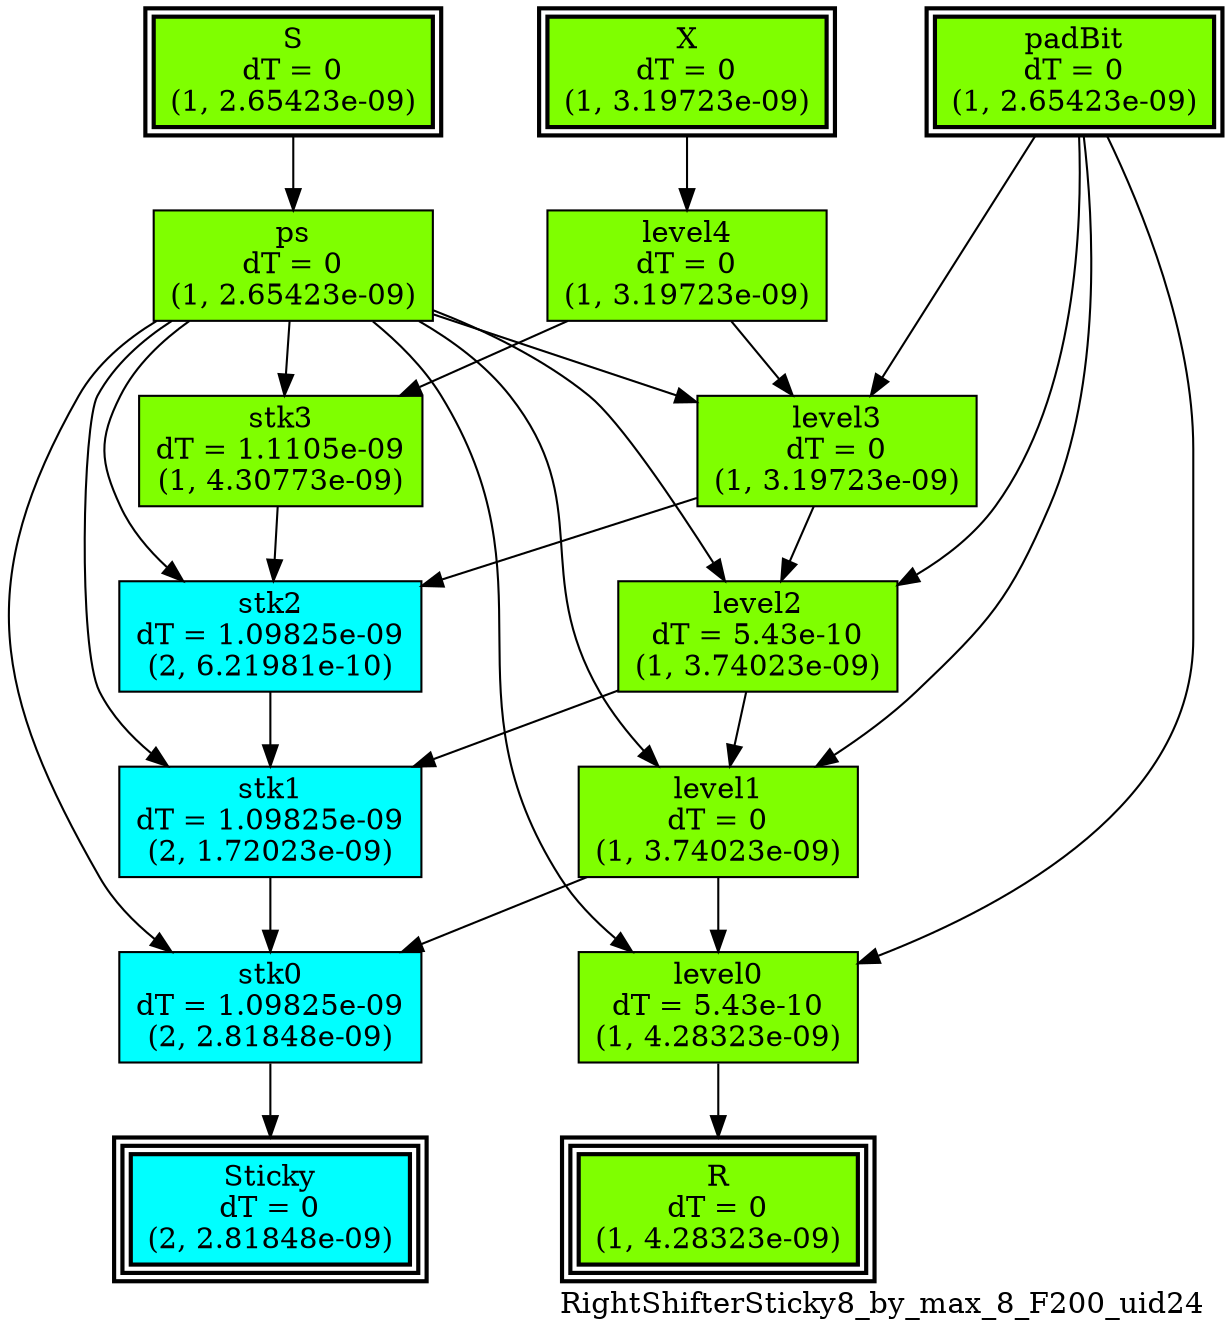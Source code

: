 digraph RightShifterSticky8_by_max_8_F200_uid24
{
	//graph drawing options
	label=RightShifterSticky8_by_max_8_F200_uid24;
	labelloc=bottom;
	labeljust=right;
	ratio=auto;
	nodesep=0.25;
	ranksep=0.5;

	//input/output signals of operator RightShifterSticky8_by_max_8_F200_uid24
	X__RightShifterSticky8_by_max_8_F200_uid24 [ label="X\ndT = 0\n(1, 3.19723e-09)", shape=box, color=black, style="bold, filled", fillcolor=chartreuse, peripheries=2 ];
	S__RightShifterSticky8_by_max_8_F200_uid24 [ label="S\ndT = 0\n(1, 2.65423e-09)", shape=box, color=black, style="bold, filled", fillcolor=chartreuse, peripheries=2 ];
	padBit__RightShifterSticky8_by_max_8_F200_uid24 [ label="padBit\ndT = 0\n(1, 2.65423e-09)", shape=box, color=black, style="bold, filled", fillcolor=chartreuse, peripheries=2 ];
	R__RightShifterSticky8_by_max_8_F200_uid24 [ label="R\ndT = 0\n(1, 4.28323e-09)", shape=box, color=black, style="bold, filled", fillcolor=chartreuse, peripheries=3 ];
	Sticky__RightShifterSticky8_by_max_8_F200_uid24 [ label="Sticky\ndT = 0\n(2, 2.81848e-09)", shape=box, color=black, style="bold, filled", fillcolor=cyan, peripheries=3 ];
	{rank=same X__RightShifterSticky8_by_max_8_F200_uid24, S__RightShifterSticky8_by_max_8_F200_uid24, padBit__RightShifterSticky8_by_max_8_F200_uid24};
	{rank=same R__RightShifterSticky8_by_max_8_F200_uid24, Sticky__RightShifterSticky8_by_max_8_F200_uid24};
	//internal signals of operator RightShifterSticky8_by_max_8_F200_uid24
	ps__RightShifterSticky8_by_max_8_F200_uid24 [ label="ps\ndT = 0\n(1, 2.65423e-09)", shape=box, color=black, style=filled, fillcolor=chartreuse, peripheries=1 ];
	level4__RightShifterSticky8_by_max_8_F200_uid24 [ label="level4\ndT = 0\n(1, 3.19723e-09)", shape=box, color=black, style=filled, fillcolor=chartreuse, peripheries=1 ];
	stk3__RightShifterSticky8_by_max_8_F200_uid24 [ label="stk3\ndT = 1.1105e-09\n(1, 4.30773e-09)", shape=box, color=black, style=filled, fillcolor=chartreuse, peripheries=1 ];
	level3__RightShifterSticky8_by_max_8_F200_uid24 [ label="level3\ndT = 0\n(1, 3.19723e-09)", shape=box, color=black, style=filled, fillcolor=chartreuse, peripheries=1 ];
	stk2__RightShifterSticky8_by_max_8_F200_uid24 [ label="stk2\ndT = 1.09825e-09\n(2, 6.21981e-10)", shape=box, color=black, style=filled, fillcolor=cyan, peripheries=1 ];
	level2__RightShifterSticky8_by_max_8_F200_uid24 [ label="level2\ndT = 5.43e-10\n(1, 3.74023e-09)", shape=box, color=black, style=filled, fillcolor=chartreuse, peripheries=1 ];
	stk1__RightShifterSticky8_by_max_8_F200_uid24 [ label="stk1\ndT = 1.09825e-09\n(2, 1.72023e-09)", shape=box, color=black, style=filled, fillcolor=cyan, peripheries=1 ];
	level1__RightShifterSticky8_by_max_8_F200_uid24 [ label="level1\ndT = 0\n(1, 3.74023e-09)", shape=box, color=black, style=filled, fillcolor=chartreuse, peripheries=1 ];
	stk0__RightShifterSticky8_by_max_8_F200_uid24 [ label="stk0\ndT = 1.09825e-09\n(2, 2.81848e-09)", shape=box, color=black, style=filled, fillcolor=cyan, peripheries=1 ];
	level0__RightShifterSticky8_by_max_8_F200_uid24 [ label="level0\ndT = 5.43e-10\n(1, 4.28323e-09)", shape=box, color=black, style=filled, fillcolor=chartreuse, peripheries=1 ];

	//subcomponents of operator RightShifterSticky8_by_max_8_F200_uid24

	//input and internal signal connections of operator RightShifterSticky8_by_max_8_F200_uid24
	X__RightShifterSticky8_by_max_8_F200_uid24 -> level4__RightShifterSticky8_by_max_8_F200_uid24 [ arrowhead=normal, arrowsize=1.0, arrowtail=normal, color=black, dir=forward  ];
	S__RightShifterSticky8_by_max_8_F200_uid24 -> ps__RightShifterSticky8_by_max_8_F200_uid24 [ arrowhead=normal, arrowsize=1.0, arrowtail=normal, color=black, dir=forward  ];
	padBit__RightShifterSticky8_by_max_8_F200_uid24 -> level3__RightShifterSticky8_by_max_8_F200_uid24 [ arrowhead=normal, arrowsize=1.0, arrowtail=normal, color=black, dir=forward  ];
	padBit__RightShifterSticky8_by_max_8_F200_uid24 -> level2__RightShifterSticky8_by_max_8_F200_uid24 [ arrowhead=normal, arrowsize=1.0, arrowtail=normal, color=black, dir=forward  ];
	padBit__RightShifterSticky8_by_max_8_F200_uid24 -> level1__RightShifterSticky8_by_max_8_F200_uid24 [ arrowhead=normal, arrowsize=1.0, arrowtail=normal, color=black, dir=forward  ];
	padBit__RightShifterSticky8_by_max_8_F200_uid24 -> level0__RightShifterSticky8_by_max_8_F200_uid24 [ arrowhead=normal, arrowsize=1.0, arrowtail=normal, color=black, dir=forward  ];
	ps__RightShifterSticky8_by_max_8_F200_uid24 -> stk3__RightShifterSticky8_by_max_8_F200_uid24 [ arrowhead=normal, arrowsize=1.0, arrowtail=normal, color=black, dir=forward  ];
	ps__RightShifterSticky8_by_max_8_F200_uid24 -> level3__RightShifterSticky8_by_max_8_F200_uid24 [ arrowhead=normal, arrowsize=1.0, arrowtail=normal, color=black, dir=forward  ];
	ps__RightShifterSticky8_by_max_8_F200_uid24 -> stk2__RightShifterSticky8_by_max_8_F200_uid24 [ arrowhead=normal, arrowsize=1.0, arrowtail=normal, color=black, dir=forward  ];
	ps__RightShifterSticky8_by_max_8_F200_uid24 -> level2__RightShifterSticky8_by_max_8_F200_uid24 [ arrowhead=normal, arrowsize=1.0, arrowtail=normal, color=black, dir=forward  ];
	ps__RightShifterSticky8_by_max_8_F200_uid24 -> stk1__RightShifterSticky8_by_max_8_F200_uid24 [ arrowhead=normal, arrowsize=1.0, arrowtail=normal, color=black, dir=forward  ];
	ps__RightShifterSticky8_by_max_8_F200_uid24 -> level1__RightShifterSticky8_by_max_8_F200_uid24 [ arrowhead=normal, arrowsize=1.0, arrowtail=normal, color=black, dir=forward  ];
	ps__RightShifterSticky8_by_max_8_F200_uid24 -> stk0__RightShifterSticky8_by_max_8_F200_uid24 [ arrowhead=normal, arrowsize=1.0, arrowtail=normal, color=black, dir=forward  ];
	ps__RightShifterSticky8_by_max_8_F200_uid24 -> level0__RightShifterSticky8_by_max_8_F200_uid24 [ arrowhead=normal, arrowsize=1.0, arrowtail=normal, color=black, dir=forward  ];
	level4__RightShifterSticky8_by_max_8_F200_uid24 -> stk3__RightShifterSticky8_by_max_8_F200_uid24 [ arrowhead=normal, arrowsize=1.0, arrowtail=normal, color=black, dir=forward  ];
	level4__RightShifterSticky8_by_max_8_F200_uid24 -> level3__RightShifterSticky8_by_max_8_F200_uid24 [ arrowhead=normal, arrowsize=1.0, arrowtail=normal, color=black, dir=forward  ];
	stk3__RightShifterSticky8_by_max_8_F200_uid24 -> stk2__RightShifterSticky8_by_max_8_F200_uid24 [ arrowhead=normal, arrowsize=1.0, arrowtail=normal, color=black, dir=forward  ];
	level3__RightShifterSticky8_by_max_8_F200_uid24 -> stk2__RightShifterSticky8_by_max_8_F200_uid24 [ arrowhead=normal, arrowsize=1.0, arrowtail=normal, color=black, dir=forward  ];
	level3__RightShifterSticky8_by_max_8_F200_uid24 -> level2__RightShifterSticky8_by_max_8_F200_uid24 [ arrowhead=normal, arrowsize=1.0, arrowtail=normal, color=black, dir=forward  ];
	stk2__RightShifterSticky8_by_max_8_F200_uid24 -> stk1__RightShifterSticky8_by_max_8_F200_uid24 [ arrowhead=normal, arrowsize=1.0, arrowtail=normal, color=black, dir=forward  ];
	level2__RightShifterSticky8_by_max_8_F200_uid24 -> stk1__RightShifterSticky8_by_max_8_F200_uid24 [ arrowhead=normal, arrowsize=1.0, arrowtail=normal, color=black, dir=forward  ];
	level2__RightShifterSticky8_by_max_8_F200_uid24 -> level1__RightShifterSticky8_by_max_8_F200_uid24 [ arrowhead=normal, arrowsize=1.0, arrowtail=normal, color=black, dir=forward  ];
	stk1__RightShifterSticky8_by_max_8_F200_uid24 -> stk0__RightShifterSticky8_by_max_8_F200_uid24 [ arrowhead=normal, arrowsize=1.0, arrowtail=normal, color=black, dir=forward  ];
	level1__RightShifterSticky8_by_max_8_F200_uid24 -> stk0__RightShifterSticky8_by_max_8_F200_uid24 [ arrowhead=normal, arrowsize=1.0, arrowtail=normal, color=black, dir=forward  ];
	level1__RightShifterSticky8_by_max_8_F200_uid24 -> level0__RightShifterSticky8_by_max_8_F200_uid24 [ arrowhead=normal, arrowsize=1.0, arrowtail=normal, color=black, dir=forward  ];
	stk0__RightShifterSticky8_by_max_8_F200_uid24 -> Sticky__RightShifterSticky8_by_max_8_F200_uid24 [ arrowhead=normal, arrowsize=1.0, arrowtail=normal, color=black, dir=forward  ];
	level0__RightShifterSticky8_by_max_8_F200_uid24 -> R__RightShifterSticky8_by_max_8_F200_uid24 [ arrowhead=normal, arrowsize=1.0, arrowtail=normal, color=black, dir=forward  ];
}

